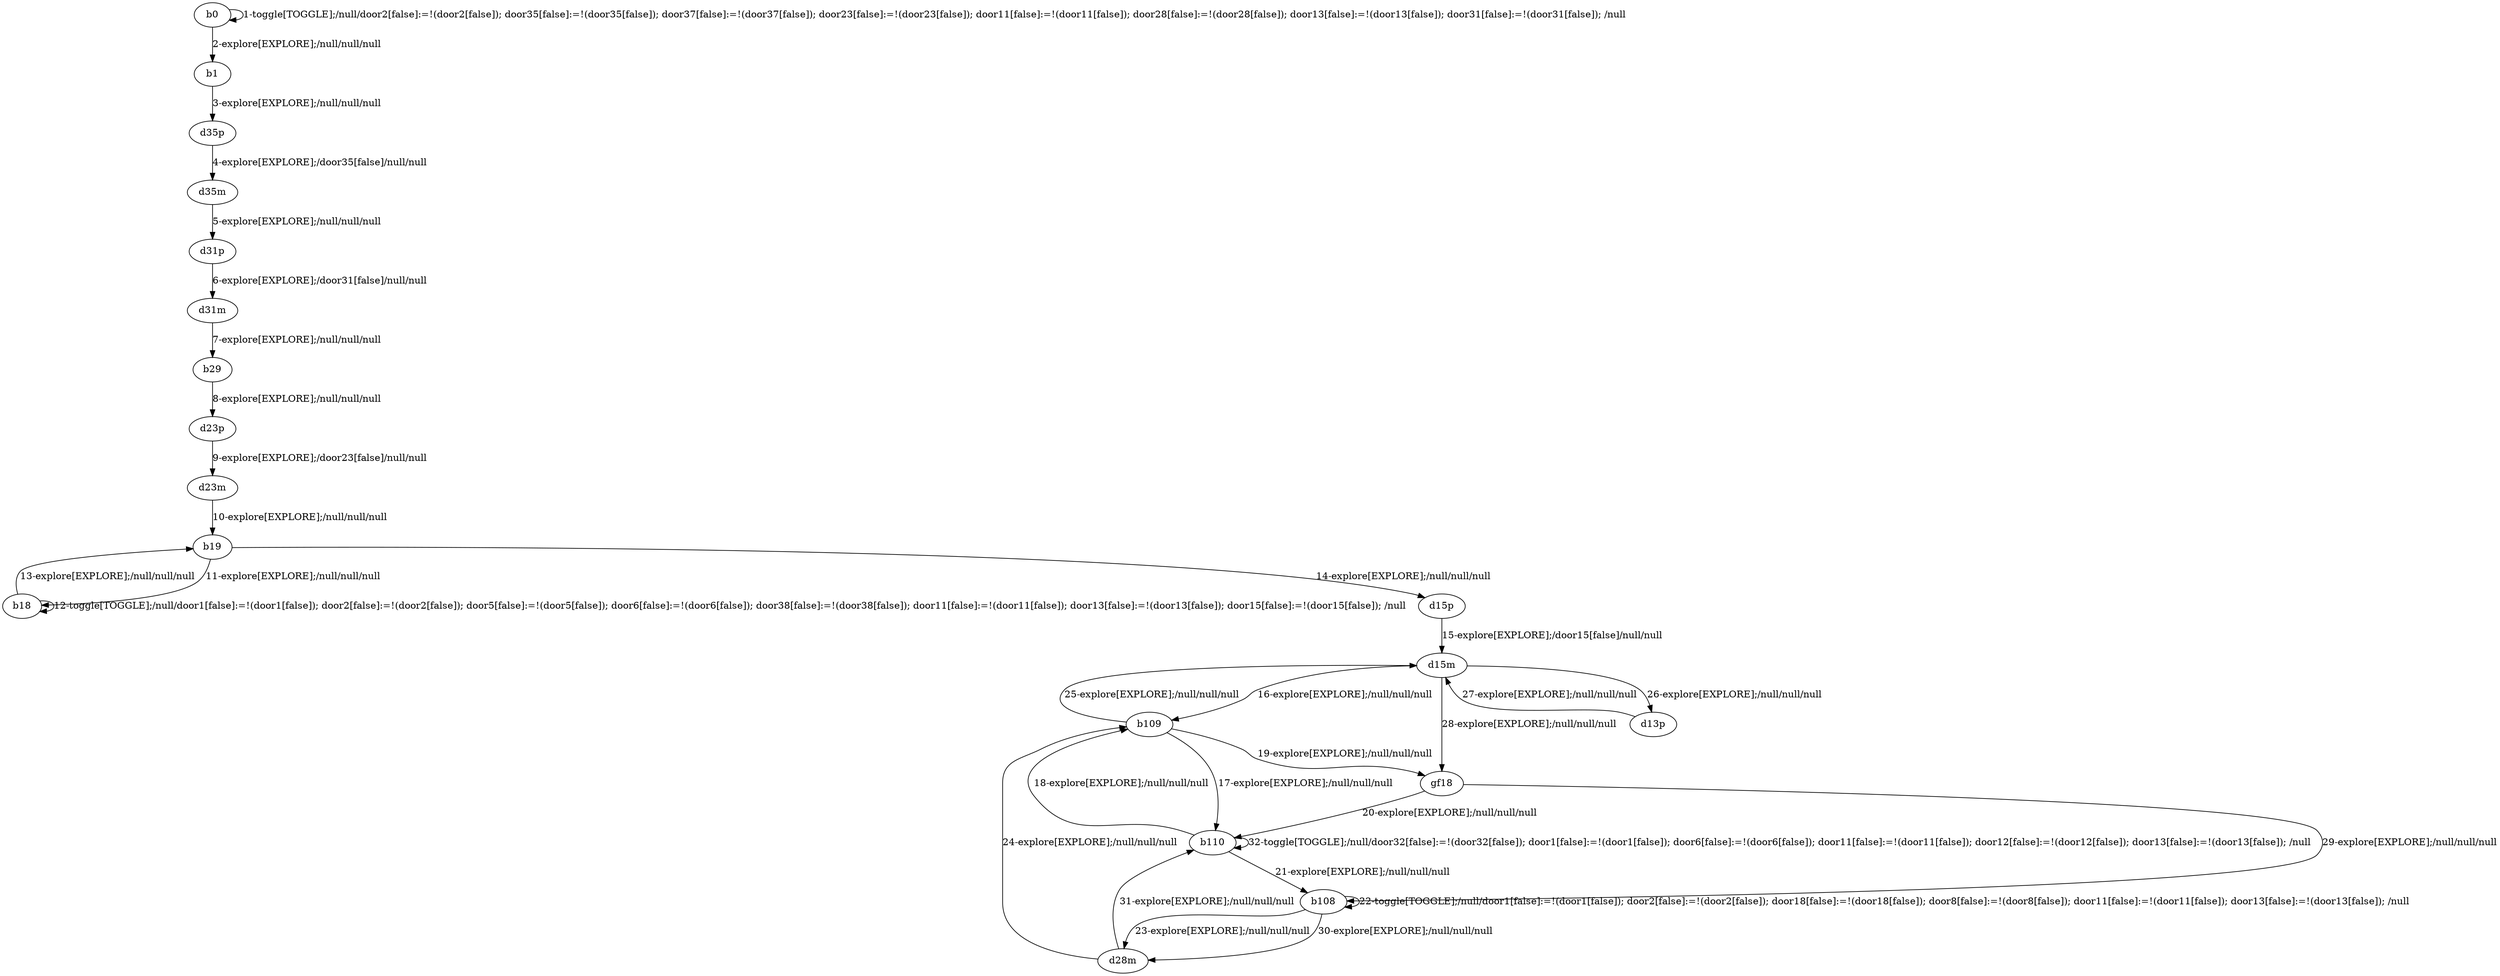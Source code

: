 # Total number of goals covered by this test: 17
# b110 --> b109
# d15m --> gf18
# gf18 --> b108
# gf18 --> b110
# d28m --> b110
# b18 --> b18
# b109 --> d15m
# b110 --> b108
# b110 --> b110
# d28m --> b109
# b109 --> gf18
# b108 --> b108
# d13p --> d15m
# b109 --> b110
# d15m --> d13p
# b108 --> d28m
# d15m --> b109

digraph g {
"b0" -> "b0" [label = "1-toggle[TOGGLE];/null/door2[false]:=!(door2[false]); door35[false]:=!(door35[false]); door37[false]:=!(door37[false]); door23[false]:=!(door23[false]); door11[false]:=!(door11[false]); door28[false]:=!(door28[false]); door13[false]:=!(door13[false]); door31[false]:=!(door31[false]); /null"];
"b0" -> "b1" [label = "2-explore[EXPLORE];/null/null/null"];
"b1" -> "d35p" [label = "3-explore[EXPLORE];/null/null/null"];
"d35p" -> "d35m" [label = "4-explore[EXPLORE];/door35[false]/null/null"];
"d35m" -> "d31p" [label = "5-explore[EXPLORE];/null/null/null"];
"d31p" -> "d31m" [label = "6-explore[EXPLORE];/door31[false]/null/null"];
"d31m" -> "b29" [label = "7-explore[EXPLORE];/null/null/null"];
"b29" -> "d23p" [label = "8-explore[EXPLORE];/null/null/null"];
"d23p" -> "d23m" [label = "9-explore[EXPLORE];/door23[false]/null/null"];
"d23m" -> "b19" [label = "10-explore[EXPLORE];/null/null/null"];
"b19" -> "b18" [label = "11-explore[EXPLORE];/null/null/null"];
"b18" -> "b18" [label = "12-toggle[TOGGLE];/null/door1[false]:=!(door1[false]); door2[false]:=!(door2[false]); door5[false]:=!(door5[false]); door6[false]:=!(door6[false]); door38[false]:=!(door38[false]); door11[false]:=!(door11[false]); door13[false]:=!(door13[false]); door15[false]:=!(door15[false]); /null"];
"b18" -> "b19" [label = "13-explore[EXPLORE];/null/null/null"];
"b19" -> "d15p" [label = "14-explore[EXPLORE];/null/null/null"];
"d15p" -> "d15m" [label = "15-explore[EXPLORE];/door15[false]/null/null"];
"d15m" -> "b109" [label = "16-explore[EXPLORE];/null/null/null"];
"b109" -> "b110" [label = "17-explore[EXPLORE];/null/null/null"];
"b110" -> "b109" [label = "18-explore[EXPLORE];/null/null/null"];
"b109" -> "gf18" [label = "19-explore[EXPLORE];/null/null/null"];
"gf18" -> "b110" [label = "20-explore[EXPLORE];/null/null/null"];
"b110" -> "b108" [label = "21-explore[EXPLORE];/null/null/null"];
"b108" -> "b108" [label = "22-toggle[TOGGLE];/null/door1[false]:=!(door1[false]); door2[false]:=!(door2[false]); door18[false]:=!(door18[false]); door8[false]:=!(door8[false]); door11[false]:=!(door11[false]); door13[false]:=!(door13[false]); /null"];
"b108" -> "d28m" [label = "23-explore[EXPLORE];/null/null/null"];
"d28m" -> "b109" [label = "24-explore[EXPLORE];/null/null/null"];
"b109" -> "d15m" [label = "25-explore[EXPLORE];/null/null/null"];
"d15m" -> "d13p" [label = "26-explore[EXPLORE];/null/null/null"];
"d13p" -> "d15m" [label = "27-explore[EXPLORE];/null/null/null"];
"d15m" -> "gf18" [label = "28-explore[EXPLORE];/null/null/null"];
"gf18" -> "b108" [label = "29-explore[EXPLORE];/null/null/null"];
"b108" -> "d28m" [label = "30-explore[EXPLORE];/null/null/null"];
"d28m" -> "b110" [label = "31-explore[EXPLORE];/null/null/null"];
"b110" -> "b110" [label = "32-toggle[TOGGLE];/null/door32[false]:=!(door32[false]); door1[false]:=!(door1[false]); door6[false]:=!(door6[false]); door11[false]:=!(door11[false]); door12[false]:=!(door12[false]); door13[false]:=!(door13[false]); /null"];
}
